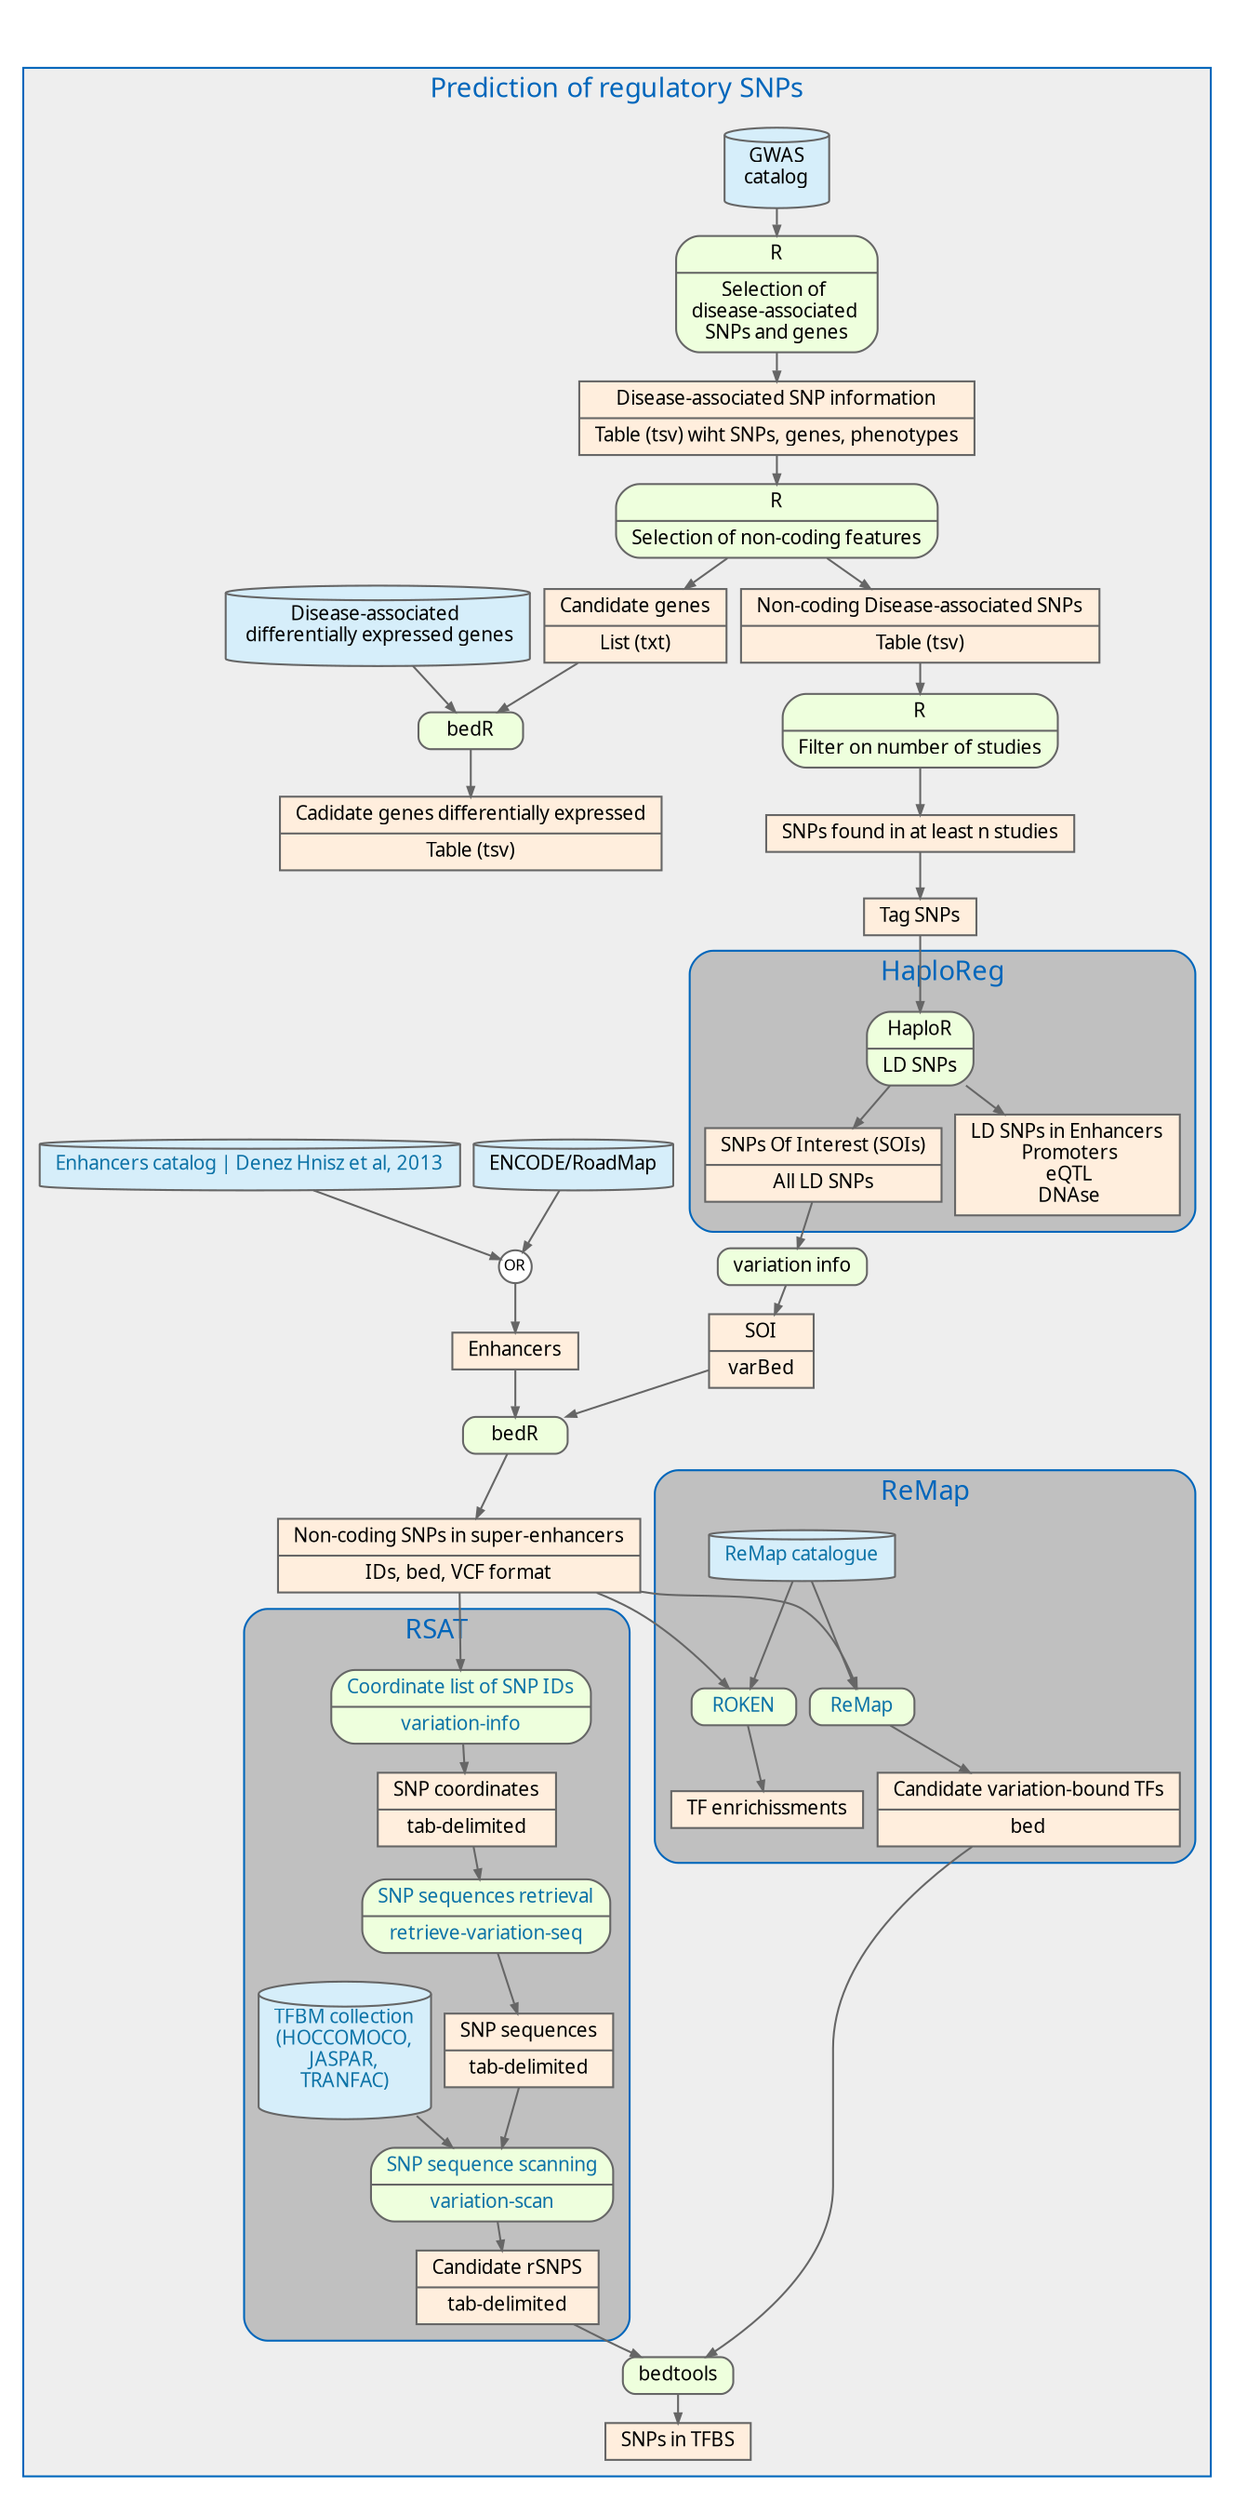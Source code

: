 digraph {

	## General properties of the graph (font, color, ...)
	graph [fontname = "ArialBlack",fontsize = "14", label = " " labelloc = "t", fontcolor = "#0066BB", nodesep = "0.1", ranksep = "0.2"];
	edge [fontname = "ArialMT",fontsize = "10",labelfontname = "times",labelfontsize = "12", arrowsize = "0.5", color = "#666666"];
	node [fontname = "ArialMT",fontsize = "10",shape = record,height = "0.2", color = "#666666"];

	
	subgraph cluster_0 {
		color="#0066BB";
		bgcolor="#EEEEEE";
		label = "Prediction of regulatory SNPs";

	## Rechearch of candidate Genes/SNPs
	gwas_catalog [shape = "cylinder", 
			style = "rounded,filled", 
			fillcolor = "#D6EEFA", 
			label = "GWAS\ncatalog",
			URL = "http://www.ebi.ac.uk/gwas/"];
	
	gwas_catalog -> gene_snp

	gene_snp [shape = "record", 
			style = "rounded,filled", 
			fillcolor = "#EEFFDD", 
			label = "{R | Selection of \n
				disease-associated \n
				SNPs and genes}"];

	gene_snp -> info 

	info [shape = "record", 
				style = "filled", 
				fillcolor = "#FFEEDD", 
				label = "{Disease-associated SNP information |
					 Table (tsv) wiht SNPs, genes, phenotypes}"];

  	info -> r1

  	     r1 [shape = "record", 
			style = "rounded,filled", 
			fillcolor = "#EEFFDD",
			label = "{R | Selection of non-coding features}"];

	r1 -> noncoding
  r1 -> gene
gene[shape = "record", 
			style = "filled", 
			fillcolor = "#FFEEDD", 
			label = "{Candidate genes | List (txt)}"];
			
   noncoding[shape = "record", 
			style = "filled", 
			fillcolor = "#FFEEDD", 
			label = "{Non-coding Disease-associated SNPs | Table (tsv)}"];

expressed [shape = "cylinder", 
			style = "rounded,filled", 
			fillcolor = "#D6EEFA", 
			label = "Disease-associated \n differentially expressed genes"];

	gene -> bedR
	expressed -> bedR 
	
		bedR[shape = "record", 
			style = "rounded,filled", 
			fillcolor = "#EEFFDD", 
			label = "{bedR}"];

reguled[shape = "record", 
			style = "filled", 
			fillcolor = "#FFEEDD", 
			label = "{Cadidate genes differentially expressed | Table (tsv)}"];

bedR -> reguled

   noncoding -> r2

	r2 [shape = "record", 
			style = "rounded,filled", 
			fillcolor = "#EEFFDD",
			label = "{R | Filter on number of studies}"];

	r2 -> nstudies

	nstudies[shape = "record", 
			style = "filled", 
			fillcolor = "#FFEEDD", 
			label = "{SNPs found in at least n studies}"];

	nstudies -> tagsnps

	tagsnps [shape="rectangle", style="filled", fillcolor="#FFEEDD", label="Tag SNPs"];

	tagsnps -> haploreg


	subgraph cluster_4 {
		color = "#0066BB";
		bgcolor = "#C0C0C0";
		label  =  "HaploReg";
		style = "rounded";


	haploreg[shape = "record", 
			style = "rounded,filled", 
			fillcolor = "#EEFFDD", 
			label = "{HaploR|LD SNPs}"];

	haploreg -> soi
	haploreg -> roi1

	soi [shape = "record", 
			style = "filled", 
			fillcolor = "#FFEEDD", 
			label = "{SNPs Of Interest (SOIs) | All LD SNPs}"];

	roi1 [shape = "record", 
			style = "filled", 
			fillcolor = "#FFEEDD", 
			label = "{LD SNPs in Enhancers\n
					    Promoters\n
					    eQTL\n
					    DNAse}"];
	}

	soi -> varinfo

	varinfo [shape = "record", 
			style = "rounded,filled", 
			fillcolor = "#EEFFDD", 
			label = "{variation info}"];

	varinfo -> bed

	bed [shape = "record", 
			style = "filled", 
			fillcolor = "#FFEEDD", 
			label = "{SOI | varBed}"];
  
	
	encode [shape = "cylinder", 
	style = "rounded,filled", 
	fillcolor = "#D6EEFA",
				label = "ENCODE/RoadMap"];

	encode -> or

	or [shape = "circle", 
		style = "filled", 
		fillcolor = "#FFFFFF", 
		label="OR" 
		fontsize=8 
		width="0.001" 
		height="0.001" 
		margin="0"];
    
	denez [shape = "cylinder", 
	style = "rounded,filled", 
	fillcolor = "#D6EEFA",
				label = "Enhancers catalog | Denez Hnisz et al, 2013",
				URL = "https://www.cell.com/cell/pdfExtended/S0092-8674(13)01227-0", 
				fontcolor = "#0D73A7"];
	denez -> or

	or -> enhancer		

	enhancer [shape = "record", 
				style = "filled", 
				fillcolor = "#FFEEDD",
				label = "{Enhancers}"];
	bed -> bedr				    
	enhancer -> bedr

	bedr[shape = "record", 
			style = "rounded,filled", 
			fillcolor = "#EEFFDD", 
			label = "{bedR}"];

	bedr -> bedr_results

	bedr_results[shape = "record", 
				style = "filled", 
				fillcolor = "#FFEEDD", 
				label = "{Non-coding SNPs in super-enhancers | IDs, bed, VCF format}"];



	bedr_results -> variation_info

	subgraph cluster_5 {
		color = "#0066BB";
		bgcolor = "#C0C0C0";
		label  =  "RSAT";
		style = "rounded";

	## variation-info
	variation_info [shape = "record", 
					style = "rounded,filled", 
					fillcolor = "#EEFFDD", 
					label = "{Coordinate list of SNP IDs| variation-info}", 
					URL = "http://rsat.sb-roscoff.fr/variation-info_form.cgi", 
					fontcolor = "#0D73A7"];

	variation_info -> snp_info
	
	snp_info [shape = "record", 
				style = "filled", 
				fillcolor = "#FFEEDD", 
				label = "{SNP coordinates | tab-delimited }"];

	snp_info -> retrieve_variation_seq

	## retrieve-variation-seq
	retrieve_variation_seq [shape = "record", 
							style = "rounded,filled", 
							fillcolor = "#EEFFDD", 
							label = "{SNP sequences retrieval | retrieve-variation-seq}", 
							URL = "http://rsat.sb-roscoff.fr/retrieve-variation-seq_form.cgi", 
							fontcolor = "#0D73A7"];

	retrieve_variation_seq -> snp_seq

	snp_seq  [shape = "record", 
			  style = "filled", 
			  fillcolor = "#FFEEDD", 
			  label = "{SNP sequences | tab-delimited }"];
				
	snp_seq -> variation_scan


	## variation-scan
	variation_scan [shape = "record", 
					style = "rounded,filled", 
					fillcolor = "#EEFFDD", 
					label = "{SNP sequence scanning | variation-scan}", 
					URL = "http://rsat.sb-roscoff.fr/variation-scan_form.cgi", 
					fontcolor = "#0D73A7"];
	
	variation_scan -> candidate_rsnps

	candidate_rsnps [shape = "record", 
	style = "filled", 
	fillcolor = "#FFEEDD", 
	label = "{Candidate rSNPS | tab-delimited }"];
	

	
	## Matrice database
	jaspar_matrices  [shape = "cylinder", 
	style = "rounded,filled", 
	fillcolor = "#D6EEFA", 
	label = "TFBM collection\n(HOCCOMOCO,\nJASPAR,\nTRANFAC)", 
		URL = "http://jaspar.genereg.net/", 
		fontcolor = "#0D73A7"];
	

	jaspar_matrices -> variation_scan
	}


	bedr_results -> roken

	bedr_results -> remap
	
	
		## REMAP
subgraph cluster_3 {
		color = "#0066BB";
		bgcolor = "#C0C0C0";
		label  =  "ReMap";
		style = "rounded";

		remap[shape = "record", 
				style = "rounded,filled", 
				fillcolor = "#EEFFDD", 
				label = "{ReMap}", 
				URL = "http://tagc.univ-mrs.fr/remap/", 
				fontcolor = "#0D73A7"];

		remap -> snp_TF_candidates

		snp_TF_candidates [shape = "record", 
							style = "filled", 
							fillcolor = "#FFEEDD", 
							label = "{Candidate variation-bound TFs| bed }"];



		

		roken [shape = "record", 
				style = "rounded,filled", 
				fillcolor = "#EEFFDD", 
				label = "{ROKEN}", 
				fontcolor = "#0D73A7"];
	

		remapcatalogue [shape = "cylinder", 
						style = "rounded,filled", 
						fillcolor = "#D6EEFA", 
						label = "ReMap catalogue", 
						URL = "http://tagc.univ-mrs.fr/remap/index.php?page = download/", 
						fontcolor = "#0D73A7"];
	remapcatalogue -> remap
	remapcatalogue -> roken 
	roken -> tfenrichissment

	tfenrichissment [shape = "record", 
					style = "filled", 
					fillcolor = "#FFEEDD", 
					label = "{TF enrichissments}"];

		}
	
	snp_TF_candidates -> bedtools
  candidate_rsnps -> bedtools
  
  	bedtools[shape = "record", 
			style = "rounded,filled", 
			fillcolor = "#EEFFDD", 
			label = "{bedtools}"];
			
	bedtools -> tfbs
	
		tfbs [shape = "record", 
					style = "filled", 
					fillcolor = "#FFEEDD", 
					label = "{SNPs in TFBS}"]
  }
  
  
}
